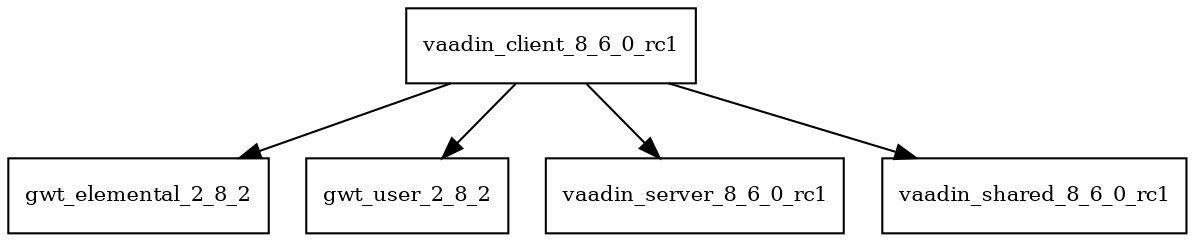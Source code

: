 digraph vaadin_client_8_6_0_rc1_dependencies {
  node [shape = box, fontsize=10.0];
  vaadin_client_8_6_0_rc1 -> gwt_elemental_2_8_2;
  vaadin_client_8_6_0_rc1 -> gwt_user_2_8_2;
  vaadin_client_8_6_0_rc1 -> vaadin_server_8_6_0_rc1;
  vaadin_client_8_6_0_rc1 -> vaadin_shared_8_6_0_rc1;
}
